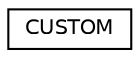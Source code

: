 digraph "Graphical Class Hierarchy"
{
  edge [fontname="Helvetica",fontsize="10",labelfontname="Helvetica",labelfontsize="10"];
  node [fontname="Helvetica",fontsize="10",shape=record];
  rankdir="LR";
  Node1 [label="CUSTOM",height=0.2,width=0.4,color="black", fillcolor="white", style="filled",URL="$struct_c_u_s_t_o_m.html"];
}
